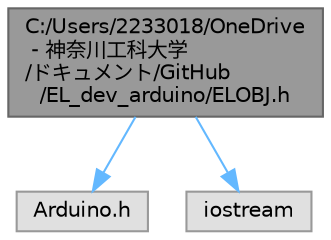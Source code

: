 digraph "C:/Users/2233018/OneDrive - 神奈川工科大学/ドキュメント/GitHub/EL_dev_arduino/ELOBJ.h"
{
 // LATEX_PDF_SIZE
  bgcolor="transparent";
  edge [fontname=Helvetica,fontsize=10,labelfontname=Helvetica,labelfontsize=10];
  node [fontname=Helvetica,fontsize=10,shape=box,height=0.2,width=0.4];
  Node1 [label="C:/Users/2233018/OneDrive\l - 神奈川工科大学\l/ドキュメント/GitHub\l/EL_dev_arduino/ELOBJ.h",height=0.2,width=0.4,color="gray40", fillcolor="grey60", style="filled", fontcolor="black",tooltip="Subclasses for ECHONET Lite protocol"];
  Node1 -> Node2 [color="steelblue1",style="solid"];
  Node2 [label="Arduino.h",height=0.2,width=0.4,color="grey60", fillcolor="#E0E0E0", style="filled",tooltip=" "];
  Node1 -> Node3 [color="steelblue1",style="solid"];
  Node3 [label="iostream",height=0.2,width=0.4,color="grey60", fillcolor="#E0E0E0", style="filled",tooltip=" "];
}
